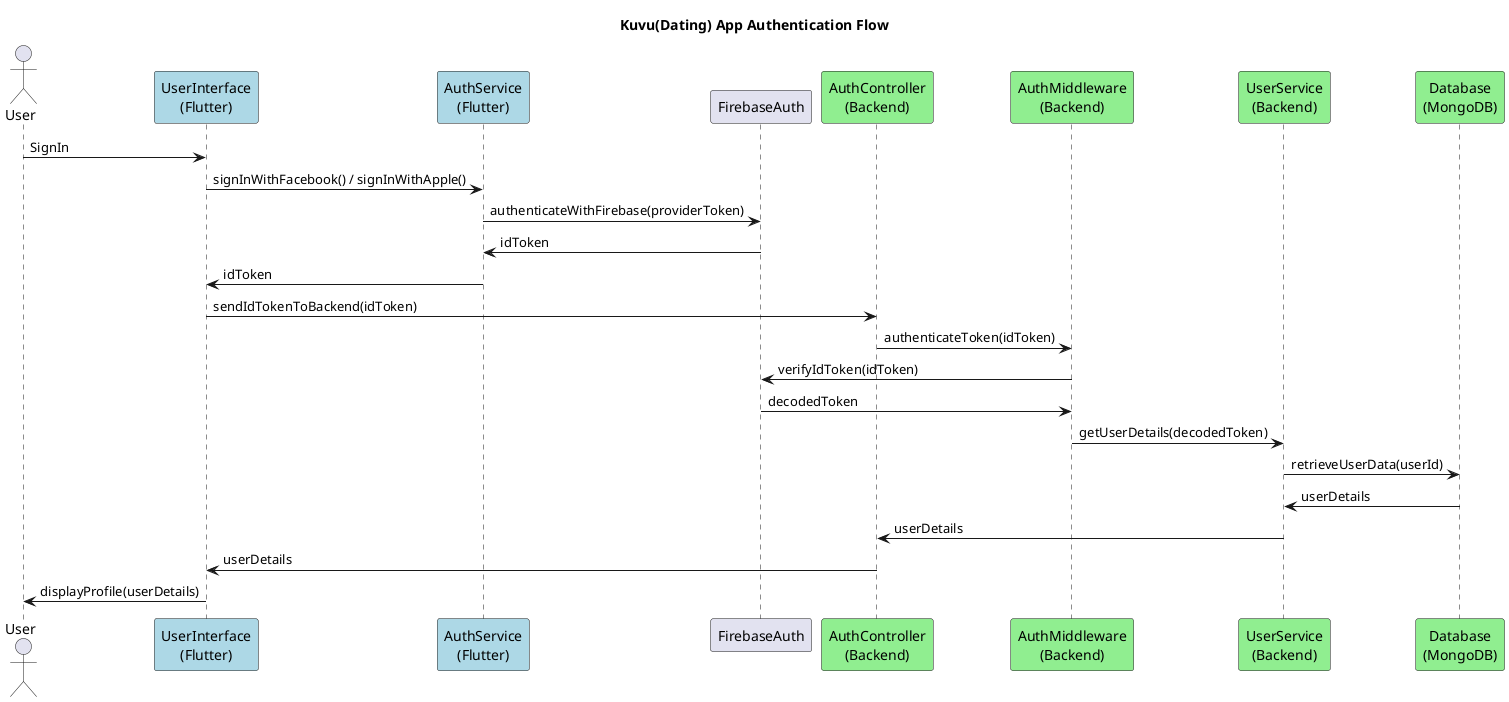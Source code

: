 @startuml
title Kuvu(Dating) App Authentication Flow

actor User
participant "UserInterface\n(Flutter)" as UserInterface #LightBlue
participant "AuthService\n(Flutter)" as AuthService #LightBlue
participant FirebaseAuth
participant "AuthController\n(Backend)" as AuthController #LightGreen
participant "AuthMiddleware\n(Backend)" as AuthMiddleware #LightGreen
participant "UserService\n(Backend)" as UserService #LightGreen
participant "Database\n(MongoDB)" as Database #LightGreen

User -> UserInterface: SignIn
UserInterface -> AuthService: signInWithFacebook() / signInWithApple()
AuthService -> FirebaseAuth: authenticateWithFirebase(providerToken)
FirebaseAuth -> AuthService: idToken
AuthService -> UserInterface: idToken
UserInterface -> AuthController: sendIdTokenToBackend(idToken)
AuthController -> AuthMiddleware: authenticateToken(idToken)
AuthMiddleware -> FirebaseAuth: verifyIdToken(idToken)
FirebaseAuth -> AuthMiddleware: decodedToken
AuthMiddleware -> UserService: getUserDetails(decodedToken)
UserService -> Database: retrieveUserData(userId)
Database -> UserService: userDetails
UserService -> AuthController: userDetails
AuthController -> UserInterface: userDetails
UserInterface -> User: displayProfile(userDetails)
@enduml
